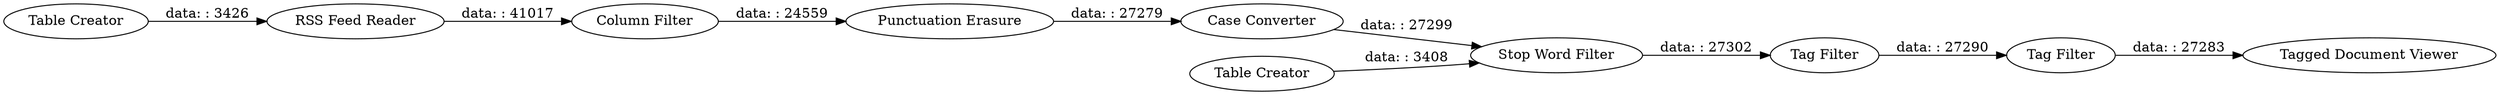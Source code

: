 digraph {
	"2037136900262133374_42" [label="Table Creator"]
	"-1773386528218988967_16" [label="Case Converter"]
	"-1773386528218988967_19" [label="Table Creator"]
	"2037136900262133374_53" [label="RSS Feed Reader"]
	"-1773386528218988967_17" [label="Tag Filter"]
	"-1773386528218988967_20" [label="Tag Filter"]
	"-1773386528218988967_12" [label="Punctuation Erasure"]
	"-1773386528218988967_15" [label="Stop Word Filter"]
	"2037136900262133374_60" [label="Column Filter"]
	"-1773386528218988967_18" [label="Tagged Document Viewer"]
	"-1773386528218988967_12" -> "-1773386528218988967_16" [label="data: : 27279"]
	"-1773386528218988967_16" -> "-1773386528218988967_15" [label="data: : 27299"]
	"2037136900262133374_53" -> "2037136900262133374_60" [label="data: : 41017"]
	"-1773386528218988967_15" -> "-1773386528218988967_17" [label="data: : 27302"]
	"2037136900262133374_42" -> "2037136900262133374_53" [label="data: : 3426"]
	"-1773386528218988967_17" -> "-1773386528218988967_20" [label="data: : 27290"]
	"-1773386528218988967_20" -> "-1773386528218988967_18" [label="data: : 27283"]
	"-1773386528218988967_19" -> "-1773386528218988967_15" [label="data: : 3408"]
	"2037136900262133374_60" -> "-1773386528218988967_12" [label="data: : 24559"]
	rankdir=LR
}
